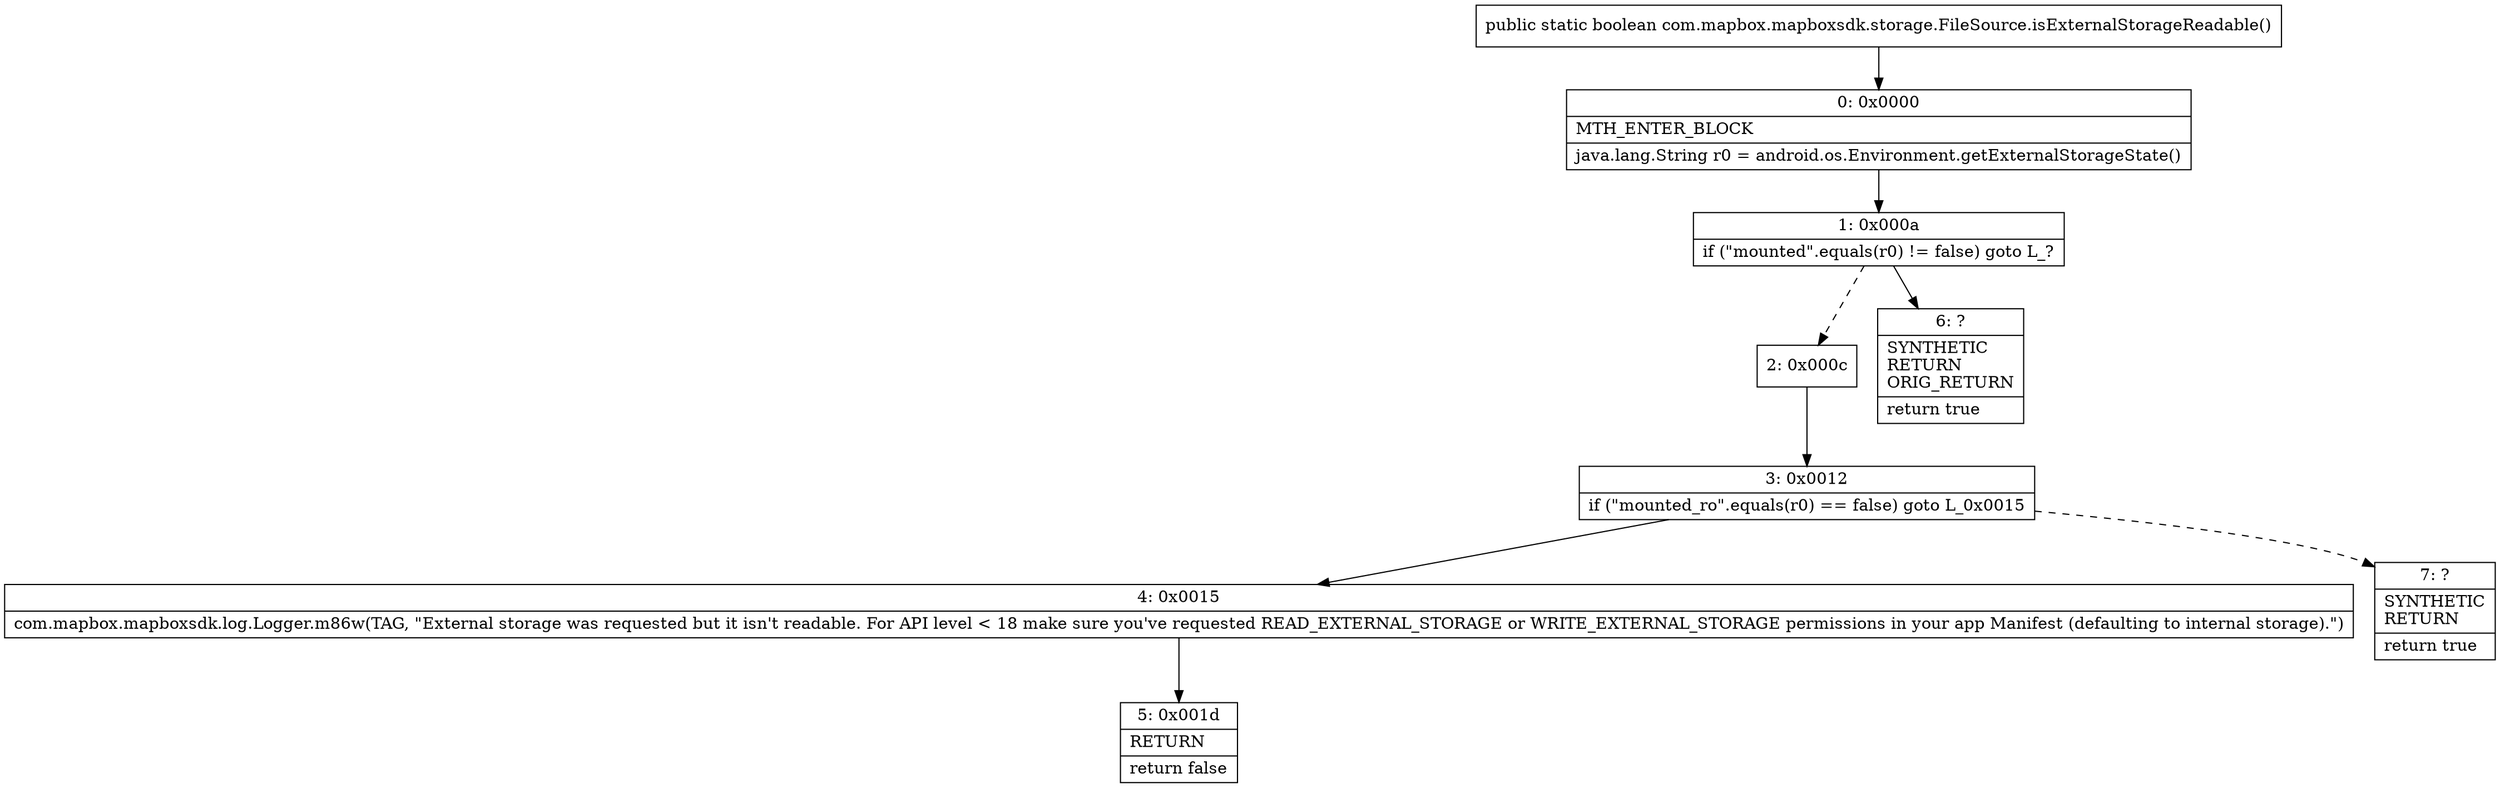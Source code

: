 digraph "CFG forcom.mapbox.mapboxsdk.storage.FileSource.isExternalStorageReadable()Z" {
Node_0 [shape=record,label="{0\:\ 0x0000|MTH_ENTER_BLOCK\l|java.lang.String r0 = android.os.Environment.getExternalStorageState()\l}"];
Node_1 [shape=record,label="{1\:\ 0x000a|if (\"mounted\".equals(r0) != false) goto L_?\l}"];
Node_2 [shape=record,label="{2\:\ 0x000c}"];
Node_3 [shape=record,label="{3\:\ 0x0012|if (\"mounted_ro\".equals(r0) == false) goto L_0x0015\l}"];
Node_4 [shape=record,label="{4\:\ 0x0015|com.mapbox.mapboxsdk.log.Logger.m86w(TAG, \"External storage was requested but it isn't readable. For API level \< 18 make sure you've requested READ_EXTERNAL_STORAGE or WRITE_EXTERNAL_STORAGE permissions in your app Manifest (defaulting to internal storage).\")\l}"];
Node_5 [shape=record,label="{5\:\ 0x001d|RETURN\l|return false\l}"];
Node_6 [shape=record,label="{6\:\ ?|SYNTHETIC\lRETURN\lORIG_RETURN\l|return true\l}"];
Node_7 [shape=record,label="{7\:\ ?|SYNTHETIC\lRETURN\l|return true\l}"];
MethodNode[shape=record,label="{public static boolean com.mapbox.mapboxsdk.storage.FileSource.isExternalStorageReadable() }"];
MethodNode -> Node_0;
Node_0 -> Node_1;
Node_1 -> Node_2[style=dashed];
Node_1 -> Node_6;
Node_2 -> Node_3;
Node_3 -> Node_4;
Node_3 -> Node_7[style=dashed];
Node_4 -> Node_5;
}

